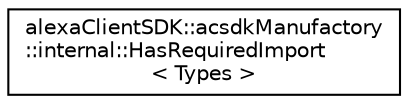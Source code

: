 digraph "Graphical Class Hierarchy"
{
  edge [fontname="Helvetica",fontsize="10",labelfontname="Helvetica",labelfontsize="10"];
  node [fontname="Helvetica",fontsize="10",shape=record];
  rankdir="LR";
  Node0 [label="alexaClientSDK::acsdkManufactory\l::internal::HasRequiredImport\l\< Types \>",height=0.2,width=0.4,color="black", fillcolor="white", style="filled",URL="$structalexa_client_s_d_k_1_1acsdk_manufactory_1_1internal_1_1_has_required_import.html"];
}
